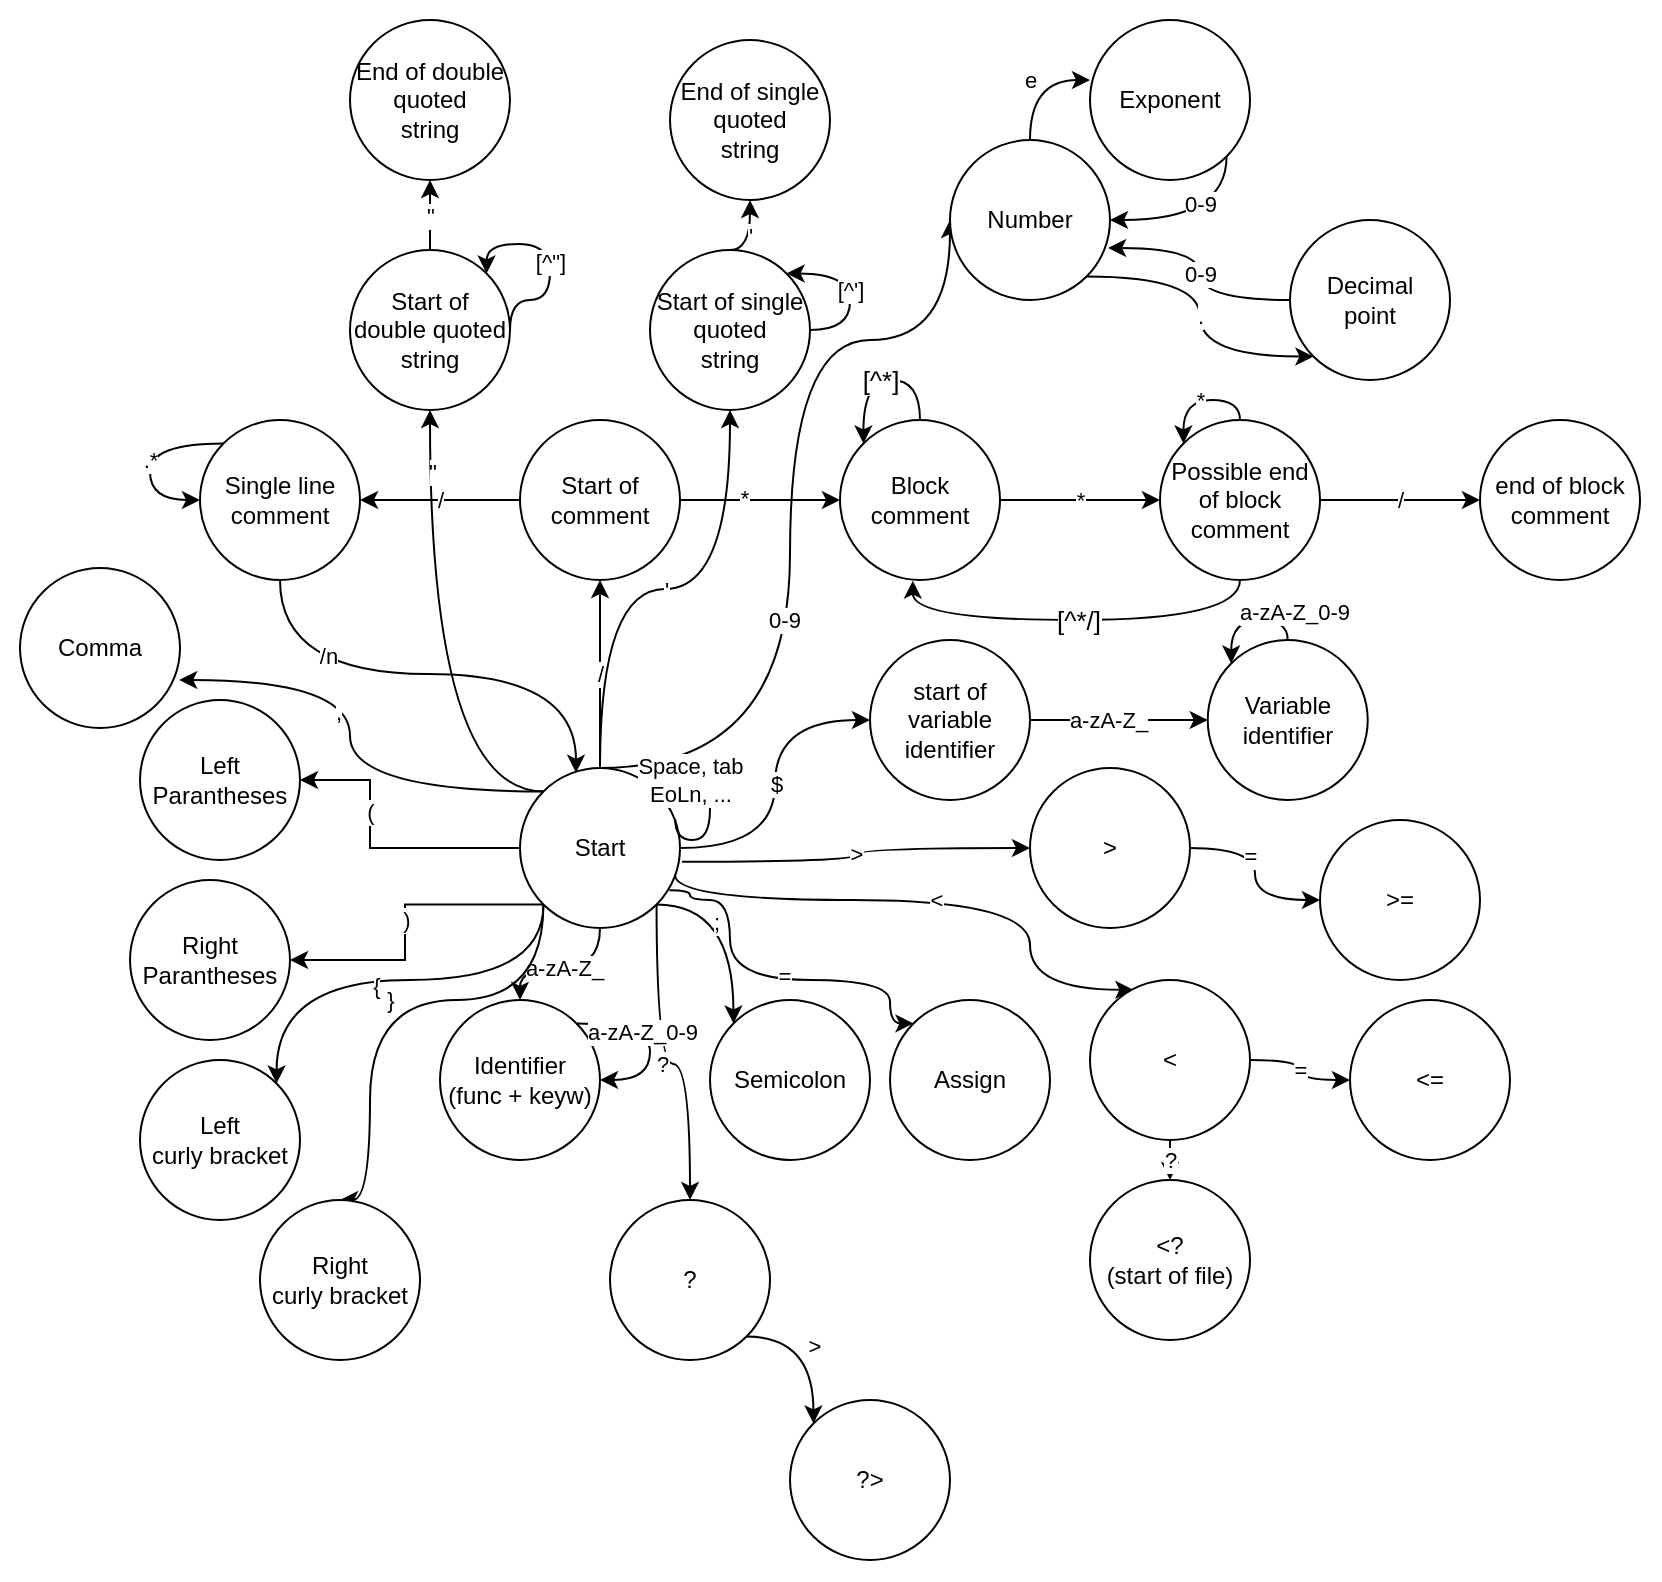 <mxfile version="20.4.1" type="device"><diagram id="K8s7-1--uxv-fnHp7gmI" name="Page-1"><mxGraphModel dx="828" dy="1275" grid="1" gridSize="10" guides="1" tooltips="1" connect="1" arrows="1" fold="1" page="1" pageScale="1" pageWidth="1169" pageHeight="827" math="0" shadow="0"><root><mxCell id="0"/><mxCell id="1" parent="0"/><mxCell id="2_jEiY1cNc98h6lgS8m1-4" value="/" style="edgeStyle=orthogonalEdgeStyle;rounded=0;orthogonalLoop=1;jettySize=auto;html=1;" parent="1" source="2_jEiY1cNc98h6lgS8m1-2" target="2_jEiY1cNc98h6lgS8m1-3" edge="1"><mxGeometry relative="1" as="geometry"/></mxCell><mxCell id="2_jEiY1cNc98h6lgS8m1-27" value="" style="edgeStyle=orthogonalEdgeStyle;orthogonalLoop=1;jettySize=auto;html=1;rounded=0;" parent="1" source="2_jEiY1cNc98h6lgS8m1-2" target="2_jEiY1cNc98h6lgS8m1-26" edge="1"><mxGeometry relative="1" as="geometry"><Array as="points"><mxPoint x="470" y="414"/></Array></mxGeometry></mxCell><mxCell id="2_jEiY1cNc98h6lgS8m1-33" value="(" style="edgeLabel;html=1;align=center;verticalAlign=middle;resizable=0;points=[];" parent="2_jEiY1cNc98h6lgS8m1-27" vertex="1" connectable="0"><mxGeometry x="0.299" relative="1" as="geometry"><mxPoint as="offset"/></mxGeometry></mxCell><mxCell id="2_jEiY1cNc98h6lgS8m1-32" value=")" style="edgeStyle=orthogonalEdgeStyle;rounded=0;orthogonalLoop=1;jettySize=auto;html=1;exitX=0;exitY=1;exitDx=0;exitDy=0;" parent="1" source="2_jEiY1cNc98h6lgS8m1-2" target="2_jEiY1cNc98h6lgS8m1-31" edge="1"><mxGeometry relative="1" as="geometry"/></mxCell><mxCell id="2_jEiY1cNc98h6lgS8m1-42" value="&lt;span style=&quot;color: rgb(0, 0, 0); font-family: Helvetica; font-size: 11px; font-style: normal; font-variant-ligatures: normal; font-variant-caps: normal; font-weight: 400; letter-spacing: normal; orphans: 2; text-align: center; text-indent: 0px; text-transform: none; widows: 2; word-spacing: 0px; -webkit-text-stroke-width: 0px; background-color: rgb(255, 255, 255); text-decoration-thickness: initial; text-decoration-style: initial; text-decoration-color: initial; float: none; display: inline !important;&quot;&gt;a-zA-Z_&lt;/span&gt;" style="edgeStyle=orthogonalEdgeStyle;orthogonalLoop=1;jettySize=auto;html=1;curved=1;" parent="1" source="2_jEiY1cNc98h6lgS8m1-2" target="2_jEiY1cNc98h6lgS8m1-41" edge="1"><mxGeometry relative="1" as="geometry"/></mxCell><mxCell id="2_jEiY1cNc98h6lgS8m1-45" value="$" style="edgeStyle=orthogonalEdgeStyle;curved=1;orthogonalLoop=1;jettySize=auto;html=1;" parent="1" source="2_jEiY1cNc98h6lgS8m1-2" target="2_jEiY1cNc98h6lgS8m1-44" edge="1"><mxGeometry relative="1" as="geometry"/></mxCell><mxCell id="2_jEiY1cNc98h6lgS8m1-61" style="edgeStyle=orthogonalEdgeStyle;curved=1;orthogonalLoop=1;jettySize=auto;html=1;exitX=1;exitY=1;exitDx=0;exitDy=0;entryX=0;entryY=0;entryDx=0;entryDy=0;" parent="1" source="2_jEiY1cNc98h6lgS8m1-2" target="2_jEiY1cNc98h6lgS8m1-59" edge="1"><mxGeometry relative="1" as="geometry"><mxPoint x="800" y="520" as="targetPoint"/></mxGeometry></mxCell><mxCell id="2_jEiY1cNc98h6lgS8m1-62" value=";" style="edgeLabel;html=1;align=center;verticalAlign=middle;resizable=0;points=[];" parent="2_jEiY1cNc98h6lgS8m1-61" vertex="1" connectable="0"><mxGeometry x="-0.393" y="-8" relative="1" as="geometry"><mxPoint as="offset"/></mxGeometry></mxCell><mxCell id="2_jEiY1cNc98h6lgS8m1-65" style="edgeStyle=orthogonalEdgeStyle;curved=1;orthogonalLoop=1;jettySize=auto;html=1;exitX=0;exitY=0;exitDx=0;exitDy=0;entryX=0.995;entryY=0.7;entryDx=0;entryDy=0;entryPerimeter=0;" parent="1" source="2_jEiY1cNc98h6lgS8m1-2" target="2_jEiY1cNc98h6lgS8m1-63" edge="1"><mxGeometry relative="1" as="geometry"><mxPoint x="470" y="360" as="targetPoint"/></mxGeometry></mxCell><mxCell id="2_jEiY1cNc98h6lgS8m1-66" value="," style="edgeLabel;html=1;align=center;verticalAlign=middle;resizable=0;points=[];" parent="2_jEiY1cNc98h6lgS8m1-65" vertex="1" connectable="0"><mxGeometry x="0.152" y="6" relative="1" as="geometry"><mxPoint as="offset"/></mxGeometry></mxCell><mxCell id="2_jEiY1cNc98h6lgS8m1-68" style="edgeStyle=orthogonalEdgeStyle;curved=1;orthogonalLoop=1;jettySize=auto;html=1;entryX=0;entryY=0;entryDx=0;entryDy=0;exitX=0.934;exitY=0.764;exitDx=0;exitDy=0;exitPerimeter=0;" parent="1" source="2_jEiY1cNc98h6lgS8m1-2" target="2_jEiY1cNc98h6lgS8m1-67" edge="1"><mxGeometry relative="1" as="geometry"><mxPoint x="630" y="430" as="sourcePoint"/><Array as="points"><mxPoint x="630" y="435"/><mxPoint x="630" y="440"/><mxPoint x="650" y="440"/><mxPoint x="650" y="480"/><mxPoint x="730" y="480"/><mxPoint x="730" y="502"/></Array></mxGeometry></mxCell><mxCell id="2_jEiY1cNc98h6lgS8m1-69" value="=" style="edgeLabel;html=1;align=center;verticalAlign=middle;resizable=0;points=[];" parent="2_jEiY1cNc98h6lgS8m1-68" vertex="1" connectable="0"><mxGeometry x="0.076" y="2" relative="1" as="geometry"><mxPoint as="offset"/></mxGeometry></mxCell><mxCell id="2_jEiY1cNc98h6lgS8m1-78" value="&amp;gt;" style="edgeStyle=orthogonalEdgeStyle;curved=1;orthogonalLoop=1;jettySize=auto;html=1;exitX=1.013;exitY=0.586;exitDx=0;exitDy=0;entryX=0;entryY=0.5;entryDx=0;entryDy=0;exitPerimeter=0;" parent="1" source="2_jEiY1cNc98h6lgS8m1-2" target="2_jEiY1cNc98h6lgS8m1-71" edge="1"><mxGeometry relative="1" as="geometry"/></mxCell><mxCell id="2_jEiY1cNc98h6lgS8m1-81" value="&amp;lt;" style="edgeStyle=orthogonalEdgeStyle;curved=1;orthogonalLoop=1;jettySize=auto;html=1;exitX=0.97;exitY=0.671;exitDx=0;exitDy=0;entryX=0.271;entryY=0.061;entryDx=0;entryDy=0;entryPerimeter=0;exitPerimeter=0;" parent="1" source="2_jEiY1cNc98h6lgS8m1-2" target="2_jEiY1cNc98h6lgS8m1-72" edge="1"><mxGeometry relative="1" as="geometry"><Array as="points"><mxPoint x="623" y="440"/><mxPoint x="800" y="440"/><mxPoint x="800" y="485"/></Array></mxGeometry></mxCell><mxCell id="QxwQ-Ij9cBtyDqMTzpEq-8" value="?" style="edgeStyle=orthogonalEdgeStyle;orthogonalLoop=1;jettySize=auto;html=1;exitX=1;exitY=1;exitDx=0;exitDy=0;entryX=0.5;entryY=0;entryDx=0;entryDy=0;curved=1;" edge="1" parent="1" source="2_jEiY1cNc98h6lgS8m1-2" target="QxwQ-Ij9cBtyDqMTzpEq-5"><mxGeometry relative="1" as="geometry"/></mxCell><mxCell id="QxwQ-Ij9cBtyDqMTzpEq-17" style="edgeStyle=orthogonalEdgeStyle;curved=1;orthogonalLoop=1;jettySize=auto;html=1;exitX=0;exitY=0;exitDx=0;exitDy=0;entryX=0.5;entryY=1;entryDx=0;entryDy=0;" edge="1" parent="1" source="2_jEiY1cNc98h6lgS8m1-2" target="QxwQ-Ij9cBtyDqMTzpEq-12"><mxGeometry relative="1" as="geometry"/></mxCell><mxCell id="QxwQ-Ij9cBtyDqMTzpEq-18" value="&quot;" style="edgeLabel;html=1;align=center;verticalAlign=middle;resizable=0;points=[];" vertex="1" connectable="0" parent="QxwQ-Ij9cBtyDqMTzpEq-17"><mxGeometry x="0.749" y="-1" relative="1" as="geometry"><mxPoint as="offset"/></mxGeometry></mxCell><mxCell id="QxwQ-Ij9cBtyDqMTzpEq-21" value="'" style="edgeStyle=orthogonalEdgeStyle;curved=1;orthogonalLoop=1;jettySize=auto;html=1;exitX=0.5;exitY=0;exitDx=0;exitDy=0;entryX=0.5;entryY=1;entryDx=0;entryDy=0;" edge="1" parent="1" source="2_jEiY1cNc98h6lgS8m1-2" target="QxwQ-Ij9cBtyDqMTzpEq-13"><mxGeometry relative="1" as="geometry"/></mxCell><mxCell id="QxwQ-Ij9cBtyDqMTzpEq-30" style="edgeStyle=orthogonalEdgeStyle;curved=1;orthogonalLoop=1;jettySize=auto;html=1;exitX=0;exitY=1;exitDx=0;exitDy=0;entryX=1;entryY=0;entryDx=0;entryDy=0;" edge="1" parent="1" source="2_jEiY1cNc98h6lgS8m1-2" target="QxwQ-Ij9cBtyDqMTzpEq-26"><mxGeometry relative="1" as="geometry"><Array as="points"><mxPoint x="557" y="480"/><mxPoint x="423" y="480"/></Array></mxGeometry></mxCell><mxCell id="QxwQ-Ij9cBtyDqMTzpEq-31" value="{" style="edgeLabel;html=1;align=center;verticalAlign=middle;resizable=0;points=[];" vertex="1" connectable="0" parent="QxwQ-Ij9cBtyDqMTzpEq-30"><mxGeometry x="0.09" y="3" relative="1" as="geometry"><mxPoint as="offset"/></mxGeometry></mxCell><mxCell id="QxwQ-Ij9cBtyDqMTzpEq-32" value="}" style="edgeStyle=orthogonalEdgeStyle;curved=1;orthogonalLoop=1;jettySize=auto;html=1;exitX=0;exitY=1;exitDx=0;exitDy=0;entryX=0.5;entryY=0;entryDx=0;entryDy=0;" edge="1" parent="1" source="2_jEiY1cNc98h6lgS8m1-2" target="QxwQ-Ij9cBtyDqMTzpEq-27"><mxGeometry relative="1" as="geometry"><Array as="points"><mxPoint x="557" y="490"/><mxPoint x="470" y="490"/><mxPoint x="470" y="590"/></Array></mxGeometry></mxCell><mxCell id="QxwQ-Ij9cBtyDqMTzpEq-36" style="edgeStyle=orthogonalEdgeStyle;curved=1;orthogonalLoop=1;jettySize=auto;html=1;exitX=0.5;exitY=0;exitDx=0;exitDy=0;entryX=0;entryY=0.5;entryDx=0;entryDy=0;" edge="1" parent="1" source="2_jEiY1cNc98h6lgS8m1-2" target="QxwQ-Ij9cBtyDqMTzpEq-33"><mxGeometry relative="1" as="geometry"><Array as="points"><mxPoint x="680" y="374"/><mxPoint x="680" y="160"/><mxPoint x="760" y="160"/></Array></mxGeometry></mxCell><mxCell id="QxwQ-Ij9cBtyDqMTzpEq-37" value="0-9" style="edgeLabel;html=1;align=center;verticalAlign=middle;resizable=0;points=[];" vertex="1" connectable="0" parent="QxwQ-Ij9cBtyDqMTzpEq-36"><mxGeometry x="-0.247" y="3" relative="1" as="geometry"><mxPoint as="offset"/></mxGeometry></mxCell><mxCell id="2_jEiY1cNc98h6lgS8m1-2" value="Start" style="ellipse;whiteSpace=wrap;html=1;aspect=fixed;" parent="1" vertex="1"><mxGeometry x="545" y="374" width="80" height="80" as="geometry"/></mxCell><mxCell id="2_jEiY1cNc98h6lgS8m1-9" value="/" style="edgeStyle=orthogonalEdgeStyle;curved=1;orthogonalLoop=1;jettySize=auto;html=1;" parent="1" source="2_jEiY1cNc98h6lgS8m1-3" target="2_jEiY1cNc98h6lgS8m1-8" edge="1"><mxGeometry relative="1" as="geometry"/></mxCell><mxCell id="2_jEiY1cNc98h6lgS8m1-13" value="" style="edgeStyle=orthogonalEdgeStyle;curved=1;orthogonalLoop=1;jettySize=auto;html=1;" parent="1" source="2_jEiY1cNc98h6lgS8m1-3" target="2_jEiY1cNc98h6lgS8m1-12" edge="1"><mxGeometry relative="1" as="geometry"/></mxCell><mxCell id="2_jEiY1cNc98h6lgS8m1-14" value="*" style="edgeLabel;html=1;align=center;verticalAlign=middle;resizable=0;points=[];" parent="2_jEiY1cNc98h6lgS8m1-13" vertex="1" connectable="0"><mxGeometry x="-0.204" y="1" relative="1" as="geometry"><mxPoint as="offset"/></mxGeometry></mxCell><mxCell id="2_jEiY1cNc98h6lgS8m1-3" value="Start of comment" style="ellipse;whiteSpace=wrap;html=1;aspect=fixed;" parent="1" vertex="1"><mxGeometry x="545" y="200" width="80" height="80" as="geometry"/></mxCell><mxCell id="2_jEiY1cNc98h6lgS8m1-6" value="Space, tab&lt;br&gt;EoLn, ..." style="edgeStyle=orthogonalEdgeStyle;curved=1;orthogonalLoop=1;jettySize=auto;html=1;exitX=0.97;exitY=0.32;exitDx=0;exitDy=0;exitPerimeter=0;entryX=0.79;entryY=0.065;entryDx=0;entryDy=0;entryPerimeter=0;" parent="1" source="2_jEiY1cNc98h6lgS8m1-2" target="2_jEiY1cNc98h6lgS8m1-2" edge="1"><mxGeometry x="0.518" y="1" relative="1" as="geometry"><mxPoint x="650" y="390" as="targetPoint"/><Array as="points"><mxPoint x="623" y="410"/><mxPoint x="640" y="410"/><mxPoint x="640" y="379"/></Array><mxPoint as="offset"/></mxGeometry></mxCell><mxCell id="2_jEiY1cNc98h6lgS8m1-22" style="edgeStyle=orthogonalEdgeStyle;orthogonalLoop=1;jettySize=auto;html=1;exitX=0.5;exitY=1;exitDx=0;exitDy=0;entryX=0.35;entryY=0.03;entryDx=0;entryDy=0;entryPerimeter=0;curved=1;" parent="1" source="2_jEiY1cNc98h6lgS8m1-8" target="2_jEiY1cNc98h6lgS8m1-2" edge="1"><mxGeometry relative="1" as="geometry"/></mxCell><mxCell id="2_jEiY1cNc98h6lgS8m1-23" value="/n" style="edgeLabel;html=1;align=center;verticalAlign=middle;resizable=0;points=[];" parent="2_jEiY1cNc98h6lgS8m1-22" vertex="1" connectable="0"><mxGeometry x="-0.42" y="9" relative="1" as="geometry"><mxPoint as="offset"/></mxGeometry></mxCell><mxCell id="2_jEiY1cNc98h6lgS8m1-8" value="Single line comment" style="ellipse;whiteSpace=wrap;html=1;aspect=fixed;fillStyle=solid;" parent="1" vertex="1"><mxGeometry x="385" y="200" width="80" height="80" as="geometry"/></mxCell><mxCell id="2_jEiY1cNc98h6lgS8m1-10" value=".*" style="edgeStyle=orthogonalEdgeStyle;curved=1;orthogonalLoop=1;jettySize=auto;html=1;exitX=0;exitY=0;exitDx=0;exitDy=0;entryX=0;entryY=0.5;entryDx=0;entryDy=0;" parent="1" source="2_jEiY1cNc98h6lgS8m1-8" target="2_jEiY1cNc98h6lgS8m1-8" edge="1"><mxGeometry relative="1" as="geometry"><Array as="points"><mxPoint x="360" y="212"/><mxPoint x="360" y="240"/></Array></mxGeometry></mxCell><mxCell id="2_jEiY1cNc98h6lgS8m1-17" value="*" style="edgeStyle=orthogonalEdgeStyle;curved=1;orthogonalLoop=1;jettySize=auto;html=1;" parent="1" source="2_jEiY1cNc98h6lgS8m1-12" target="2_jEiY1cNc98h6lgS8m1-16" edge="1"><mxGeometry relative="1" as="geometry"/></mxCell><mxCell id="2_jEiY1cNc98h6lgS8m1-12" value="Block comment" style="ellipse;whiteSpace=wrap;html=1;aspect=fixed;" parent="1" vertex="1"><mxGeometry x="705" y="200" width="80" height="80" as="geometry"/></mxCell><mxCell id="2_jEiY1cNc98h6lgS8m1-15" value="&lt;pre style=&quot;margin: 0px; padding: var(--su12); border: 0px; font-style: normal; font-variant-ligatures: normal; font-variant-caps: normal; font-variant-numeric: inherit; font-variant-east-asian: inherit; font-weight: 400; font-stretch: inherit; line-height: var(--lh-md); font-family: var(--ff-mono); font-size: var(--fs-body1); vertical-align: baseline; box-sizing: inherit; width: auto; max-height: 600px; overflow: auto; background-color: var(--highlight-bg); border-radius: var(--br-md); color: var(--highlight-color); overflow-wrap: normal; letter-spacing: normal; orphans: 2; text-align: left; text-indent: 0px; text-transform: none; widows: 2; word-spacing: 0px; -webkit-text-stroke-width: 0px; text-decoration-thickness: initial; text-decoration-style: initial; text-decoration-color: initial;&quot; class=&quot;default s-code-block&quot;&gt;&lt;code style=&quot;margin: 0px; padding: 0px; border: 0px; font-style: inherit; font-variant: inherit; font-weight: inherit; font-stretch: inherit; line-height: inherit; font-family: inherit; font-size: var(--fs-body1); vertical-align: baseline; box-sizing: inherit; background-color: transparent;&quot; class=&quot;hljs language-css&quot;&gt;&lt;span style=&quot;margin: 0px; padding: 0px; border: 0px; font-style: inherit; font-variant: inherit; font-weight: inherit; font-stretch: inherit; line-height: inherit; font-family: inherit; font-size: 13px; vertical-align: baseline; box-sizing: inherit; color: var(--highlight-variable);&quot; class=&quot;hljs-selector-attr&quot;&gt;[^*]&lt;/span&gt;&lt;/code&gt;&lt;/pre&gt;" style="edgeStyle=orthogonalEdgeStyle;curved=1;orthogonalLoop=1;jettySize=auto;html=1;exitX=0.5;exitY=0;exitDx=0;exitDy=0;entryX=0;entryY=0;entryDx=0;entryDy=0;" parent="1" source="2_jEiY1cNc98h6lgS8m1-12" target="2_jEiY1cNc98h6lgS8m1-12" edge="1"><mxGeometry relative="1" as="geometry"><Array as="points"><mxPoint x="745" y="180"/><mxPoint x="717" y="180"/></Array></mxGeometry></mxCell><mxCell id="2_jEiY1cNc98h6lgS8m1-18" value="&lt;pre style=&quot;color: var(--highlight-color); font-size: var(--fs-body1); font-style: normal; font-variant-ligatures: normal; font-variant-caps: normal; font-weight: 400; letter-spacing: normal; orphans: 2; text-indent: 0px; text-transform: none; widows: 2; word-spacing: 0px; -webkit-text-stroke-width: 0px; text-decoration-thickness: initial; text-decoration-style: initial; text-decoration-color: initial; margin: 0px; padding: var(--su12); border: 0px; font-variant-numeric: inherit; font-variant-east-asian: inherit; font-stretch: inherit; line-height: var(--lh-md); font-family: var(--ff-mono); vertical-align: baseline; box-sizing: inherit; width: auto; max-height: 600px; overflow: auto; background-color: var(--highlight-bg); border-radius: var(--br-md); overflow-wrap: normal; text-align: left;&quot; class=&quot;default s-code-block&quot;&gt;&lt;code style=&quot;margin: 0px; padding: 0px; border: 0px; font-style: inherit; font-variant: inherit; font-weight: inherit; font-stretch: inherit; line-height: inherit; font-family: inherit; font-size: var(--fs-body1); vertical-align: baseline; box-sizing: inherit; background-color: transparent;&quot; class=&quot;hljs language-css&quot;&gt;&lt;span style=&quot;margin: 0px; padding: 0px; border: 0px; font-style: inherit; font-variant: inherit; font-weight: inherit; font-stretch: inherit; line-height: inherit; font-family: inherit; font-size: 13px; vertical-align: baseline; box-sizing: inherit; color: var(--highlight-variable);&quot; class=&quot;hljs-selector-attr&quot;&gt;[^*/]&lt;/span&gt;&lt;/code&gt;&lt;/pre&gt;" style="edgeStyle=orthogonalEdgeStyle;curved=1;orthogonalLoop=1;jettySize=auto;html=1;exitX=0.5;exitY=1;exitDx=0;exitDy=0;entryX=0.455;entryY=1.004;entryDx=0;entryDy=0;entryPerimeter=0;" parent="1" source="2_jEiY1cNc98h6lgS8m1-16" target="2_jEiY1cNc98h6lgS8m1-12" edge="1"><mxGeometry relative="1" as="geometry"/></mxCell><mxCell id="2_jEiY1cNc98h6lgS8m1-20" value="/" style="edgeStyle=orthogonalEdgeStyle;curved=1;orthogonalLoop=1;jettySize=auto;html=1;" parent="1" source="2_jEiY1cNc98h6lgS8m1-16" target="2_jEiY1cNc98h6lgS8m1-19" edge="1"><mxGeometry relative="1" as="geometry"/></mxCell><mxCell id="2_jEiY1cNc98h6lgS8m1-16" value="Possible end of block comment" style="ellipse;whiteSpace=wrap;html=1;aspect=fixed;" parent="1" vertex="1"><mxGeometry x="865" y="200" width="80" height="80" as="geometry"/></mxCell><mxCell id="2_jEiY1cNc98h6lgS8m1-19" value="end of block comment" style="ellipse;whiteSpace=wrap;html=1;aspect=fixed;" parent="1" vertex="1"><mxGeometry x="1025" y="200" width="80" height="80" as="geometry"/></mxCell><mxCell id="2_jEiY1cNc98h6lgS8m1-21" value="*" style="edgeStyle=orthogonalEdgeStyle;curved=1;orthogonalLoop=1;jettySize=auto;html=1;exitX=0.5;exitY=0;exitDx=0;exitDy=0;entryX=0;entryY=0;entryDx=0;entryDy=0;" parent="1" source="2_jEiY1cNc98h6lgS8m1-16" target="2_jEiY1cNc98h6lgS8m1-16" edge="1"><mxGeometry relative="1" as="geometry"><Array as="points"><mxPoint x="905" y="190"/><mxPoint x="877" y="190"/></Array></mxGeometry></mxCell><mxCell id="2_jEiY1cNc98h6lgS8m1-24" value="" style="shape=image;html=1;verticalAlign=top;verticalLabelPosition=bottom;labelBackgroundColor=#ffffff;imageAspect=0;aspect=fixed;image=https://cdn4.iconfinder.com/data/icons/ionicons/512/icon-ios7-circle-outline-128.png;fillStyle=solid;" parent="1" vertex="1"><mxGeometry x="375" y="190" width="100" height="100" as="geometry"/></mxCell><mxCell id="2_jEiY1cNc98h6lgS8m1-25" value="" style="shape=image;html=1;verticalAlign=top;verticalLabelPosition=bottom;labelBackgroundColor=#ffffff;imageAspect=0;aspect=fixed;image=https://cdn4.iconfinder.com/data/icons/ionicons/512/icon-ios7-circle-outline-128.png;fillStyle=solid;" parent="1" vertex="1"><mxGeometry x="1015" y="190" width="100" height="100" as="geometry"/></mxCell><mxCell id="2_jEiY1cNc98h6lgS8m1-26" value="Left&lt;br&gt;Parantheses" style="ellipse;whiteSpace=wrap;html=1;aspect=fixed;" parent="1" vertex="1"><mxGeometry x="355" y="340" width="80" height="80" as="geometry"/></mxCell><mxCell id="2_jEiY1cNc98h6lgS8m1-28" value="" style="shape=image;html=1;verticalAlign=top;verticalLabelPosition=bottom;labelBackgroundColor=#ffffff;imageAspect=0;aspect=fixed;image=https://cdn4.iconfinder.com/data/icons/ionicons/512/icon-ios7-circle-outline-128.png;fillStyle=solid;" parent="1" vertex="1"><mxGeometry x="345" y="330" width="100" height="100" as="geometry"/></mxCell><mxCell id="2_jEiY1cNc98h6lgS8m1-31" value="Right&lt;br&gt;Parantheses" style="ellipse;whiteSpace=wrap;html=1;aspect=fixed;" parent="1" vertex="1"><mxGeometry x="350" y="430" width="80" height="80" as="geometry"/></mxCell><mxCell id="2_jEiY1cNc98h6lgS8m1-35" value="" style="shape=image;html=1;verticalAlign=top;verticalLabelPosition=bottom;labelBackgroundColor=#ffffff;imageAspect=0;aspect=fixed;image=https://cdn4.iconfinder.com/data/icons/ionicons/512/icon-ios7-circle-outline-128.png;fillStyle=solid;" parent="1" vertex="1"><mxGeometry x="340" y="420" width="100" height="100" as="geometry"/></mxCell><mxCell id="2_jEiY1cNc98h6lgS8m1-41" value="Identifier&lt;br&gt;(func + keyw)" style="ellipse;whiteSpace=wrap;html=1;aspect=fixed;" parent="1" vertex="1"><mxGeometry x="505" y="490" width="80" height="80" as="geometry"/></mxCell><mxCell id="2_jEiY1cNc98h6lgS8m1-49" value="&lt;span style=&quot;color: rgb(0, 0, 0); font-family: Helvetica; font-size: 11px; font-style: normal; font-variant-ligatures: normal; font-variant-caps: normal; font-weight: 400; letter-spacing: normal; orphans: 2; text-align: center; text-indent: 0px; text-transform: none; widows: 2; word-spacing: 0px; -webkit-text-stroke-width: 0px; background-color: rgb(255, 255, 255); text-decoration-thickness: initial; text-decoration-style: initial; text-decoration-color: initial; float: none; display: inline !important;&quot;&gt;a-zA-Z_&lt;/span&gt;" style="edgeStyle=orthogonalEdgeStyle;curved=1;orthogonalLoop=1;jettySize=auto;html=1;" parent="1" source="2_jEiY1cNc98h6lgS8m1-44" target="2_jEiY1cNc98h6lgS8m1-48" edge="1"><mxGeometry x="-0.125" relative="1" as="geometry"><mxPoint as="offset"/></mxGeometry></mxCell><mxCell id="2_jEiY1cNc98h6lgS8m1-54" value="&lt;span style=&quot;color: rgba(0, 0, 0, 0); font-family: monospace; font-size: 0px; text-align: start; background-color: rgb(248, 249, 250);&quot;&gt;%3CmxGraphModel%3E%3Croot%3E%3CmxCell%20id%3D%220%22%2F%3E%3CmxCell%20id%3D%221%22%20parent%3D%220%22%2F%3E%3CmxCell%20id%3D%222%22%20value%3D%22a-zA-Z_0-9%22%20style%3D%22edgeLabel%3Bhtml%3D1%3Balign%3Dcenter%3BverticalAlign%3Dmiddle%3Bresizable%3D0%3Bpoints%3D%5B%5D%3B%22%20vertex%3D%221%22%20connectable%3D%220%22%20parent%3D%221%22%3E%3CmxGeometry%20x%3D%22888.856%22%20y%3D%22374%22%20as%3D%22geometry%22%3E%3CmxPoint%20y%3D%22-14%22%20as%3D%22offset%22%2F%3E%3C%2FmxGeometry%3E%3C%2FmxCell%3E%3C%2Froot%3E%3C%2FmxGraphModel%3E&lt;/span&gt;" style="edgeLabel;html=1;align=center;verticalAlign=middle;resizable=0;points=[];" parent="2_jEiY1cNc98h6lgS8m1-49" vertex="1" connectable="0"><mxGeometry x="-0.146" y="2" relative="1" as="geometry"><mxPoint as="offset"/></mxGeometry></mxCell><mxCell id="2_jEiY1cNc98h6lgS8m1-44" value="start of variable&lt;br&gt;identifier" style="ellipse;whiteSpace=wrap;html=1;aspect=fixed;" parent="1" vertex="1"><mxGeometry x="720" y="310" width="80" height="80" as="geometry"/></mxCell><mxCell id="2_jEiY1cNc98h6lgS8m1-48" value="Variable&lt;br&gt;identifier" style="ellipse;whiteSpace=wrap;html=1;aspect=fixed;" parent="1" vertex="1"><mxGeometry x="888.86" y="310" width="80" height="80" as="geometry"/></mxCell><mxCell id="2_jEiY1cNc98h6lgS8m1-50" style="edgeStyle=orthogonalEdgeStyle;curved=1;orthogonalLoop=1;jettySize=auto;html=1;exitX=0.5;exitY=0;exitDx=0;exitDy=0;entryX=0;entryY=0;entryDx=0;entryDy=0;" parent="1" source="2_jEiY1cNc98h6lgS8m1-48" target="2_jEiY1cNc98h6lgS8m1-48" edge="1"><mxGeometry relative="1" as="geometry"><Array as="points"><mxPoint x="929" y="300"/><mxPoint x="901" y="300"/></Array></mxGeometry></mxCell><mxCell id="2_jEiY1cNc98h6lgS8m1-51" value="a-zA-Z_0-9" style="edgeLabel;html=1;align=center;verticalAlign=middle;resizable=0;points=[];" parent="1" vertex="1" connectable="0"><mxGeometry x="959.996" y="340" as="geometry"><mxPoint x="-28" y="-44" as="offset"/></mxGeometry></mxCell><mxCell id="2_jEiY1cNc98h6lgS8m1-52" value="" style="shape=image;html=1;verticalAlign=top;verticalLabelPosition=bottom;labelBackgroundColor=#ffffff;imageAspect=0;aspect=fixed;image=https://cdn4.iconfinder.com/data/icons/ionicons/512/icon-ios7-circle-outline-128.png;fillStyle=solid;" parent="1" vertex="1"><mxGeometry x="880" y="300" width="100" height="100" as="geometry"/></mxCell><mxCell id="2_jEiY1cNc98h6lgS8m1-53" value="" style="shape=image;html=1;verticalAlign=top;verticalLabelPosition=bottom;labelBackgroundColor=#ffffff;imageAspect=0;aspect=fixed;image=https://cdn4.iconfinder.com/data/icons/ionicons/512/icon-ios7-circle-outline-128.png;fillStyle=solid;" parent="1" vertex="1"><mxGeometry x="495" y="480" width="100" height="100" as="geometry"/></mxCell><mxCell id="2_jEiY1cNc98h6lgS8m1-55" style="edgeStyle=orthogonalEdgeStyle;curved=1;orthogonalLoop=1;jettySize=auto;html=1;exitX=1;exitY=0;exitDx=0;exitDy=0;entryX=1;entryY=0.5;entryDx=0;entryDy=0;" parent="1" source="2_jEiY1cNc98h6lgS8m1-41" target="2_jEiY1cNc98h6lgS8m1-41" edge="1"><mxGeometry relative="1" as="geometry"><Array as="points"><mxPoint x="610" y="502"/><mxPoint x="610" y="530"/></Array></mxGeometry></mxCell><mxCell id="2_jEiY1cNc98h6lgS8m1-57" value="a-zA-Z_0-9" style="edgeLabel;html=1;align=center;verticalAlign=middle;resizable=0;points=[];" parent="2_jEiY1cNc98h6lgS8m1-55" vertex="1" connectable="0"><mxGeometry x="-0.098" y="-4" relative="1" as="geometry"><mxPoint as="offset"/></mxGeometry></mxCell><mxCell id="2_jEiY1cNc98h6lgS8m1-59" value="Semicolon" style="ellipse;whiteSpace=wrap;html=1;aspect=fixed;" parent="1" vertex="1"><mxGeometry x="640" y="490" width="80" height="80" as="geometry"/></mxCell><mxCell id="2_jEiY1cNc98h6lgS8m1-60" value="" style="shape=image;html=1;verticalAlign=top;verticalLabelPosition=bottom;labelBackgroundColor=#ffffff;imageAspect=0;aspect=fixed;image=https://cdn4.iconfinder.com/data/icons/ionicons/512/icon-ios7-circle-outline-128.png;fillStyle=solid;" parent="1" vertex="1"><mxGeometry x="630" y="480" width="100" height="100" as="geometry"/></mxCell><mxCell id="2_jEiY1cNc98h6lgS8m1-63" value="Comma" style="ellipse;whiteSpace=wrap;html=1;aspect=fixed;" parent="1" vertex="1"><mxGeometry x="295" y="274" width="80" height="80" as="geometry"/></mxCell><mxCell id="2_jEiY1cNc98h6lgS8m1-64" value="" style="shape=image;html=1;verticalAlign=top;verticalLabelPosition=bottom;labelBackgroundColor=#ffffff;imageAspect=0;aspect=fixed;image=https://cdn4.iconfinder.com/data/icons/ionicons/512/icon-ios7-circle-outline-128.png;fillStyle=solid;" parent="1" vertex="1"><mxGeometry x="285" y="264" width="100" height="100" as="geometry"/></mxCell><mxCell id="2_jEiY1cNc98h6lgS8m1-67" value="Assign" style="ellipse;whiteSpace=wrap;html=1;aspect=fixed;" parent="1" vertex="1"><mxGeometry x="730" y="490" width="80" height="80" as="geometry"/></mxCell><mxCell id="2_jEiY1cNc98h6lgS8m1-70" value="" style="shape=image;html=1;verticalAlign=top;verticalLabelPosition=bottom;labelBackgroundColor=#ffffff;imageAspect=0;aspect=fixed;image=https://cdn4.iconfinder.com/data/icons/ionicons/512/icon-ios7-circle-outline-128.png;fillStyle=solid;" parent="1" vertex="1"><mxGeometry x="720" y="480" width="100" height="100" as="geometry"/></mxCell><mxCell id="2_jEiY1cNc98h6lgS8m1-76" style="edgeStyle=orthogonalEdgeStyle;curved=1;orthogonalLoop=1;jettySize=auto;html=1;exitX=1;exitY=0.5;exitDx=0;exitDy=0;entryX=0;entryY=0.5;entryDx=0;entryDy=0;" parent="1" source="2_jEiY1cNc98h6lgS8m1-71" target="2_jEiY1cNc98h6lgS8m1-73" edge="1"><mxGeometry relative="1" as="geometry"/></mxCell><mxCell id="2_jEiY1cNc98h6lgS8m1-77" value="=" style="edgeLabel;html=1;align=center;verticalAlign=middle;resizable=0;points=[];" parent="2_jEiY1cNc98h6lgS8m1-76" vertex="1" connectable="0"><mxGeometry x="-0.205" y="-3" relative="1" as="geometry"><mxPoint as="offset"/></mxGeometry></mxCell><mxCell id="2_jEiY1cNc98h6lgS8m1-71" value="&amp;gt;" style="ellipse;whiteSpace=wrap;html=1;aspect=fixed;" parent="1" vertex="1"><mxGeometry x="800" y="374" width="80" height="80" as="geometry"/></mxCell><mxCell id="2_jEiY1cNc98h6lgS8m1-75" value="=" style="edgeStyle=orthogonalEdgeStyle;curved=1;orthogonalLoop=1;jettySize=auto;html=1;exitX=1;exitY=0.5;exitDx=0;exitDy=0;entryX=0;entryY=0.5;entryDx=0;entryDy=0;" parent="1" source="2_jEiY1cNc98h6lgS8m1-72" target="2_jEiY1cNc98h6lgS8m1-74" edge="1"><mxGeometry relative="1" as="geometry"/></mxCell><mxCell id="QxwQ-Ij9cBtyDqMTzpEq-4" value="?" style="edgeStyle=orthogonalEdgeStyle;rounded=0;orthogonalLoop=1;jettySize=auto;html=1;exitX=0.5;exitY=1;exitDx=0;exitDy=0;entryX=0.5;entryY=0;entryDx=0;entryDy=0;" edge="1" parent="1" source="2_jEiY1cNc98h6lgS8m1-72" target="QxwQ-Ij9cBtyDqMTzpEq-1"><mxGeometry relative="1" as="geometry"/></mxCell><mxCell id="2_jEiY1cNc98h6lgS8m1-72" value="&amp;lt;" style="ellipse;whiteSpace=wrap;html=1;aspect=fixed;" parent="1" vertex="1"><mxGeometry x="830" y="480" width="80" height="80" as="geometry"/></mxCell><mxCell id="2_jEiY1cNc98h6lgS8m1-73" value="&amp;gt;=" style="ellipse;whiteSpace=wrap;html=1;aspect=fixed;" parent="1" vertex="1"><mxGeometry x="945" y="400" width="80" height="80" as="geometry"/></mxCell><mxCell id="2_jEiY1cNc98h6lgS8m1-74" value="&amp;lt;=" style="ellipse;whiteSpace=wrap;html=1;aspect=fixed;" parent="1" vertex="1"><mxGeometry x="960" y="490" width="80" height="80" as="geometry"/></mxCell><mxCell id="2_jEiY1cNc98h6lgS8m1-82" value="" style="shape=image;html=1;verticalAlign=top;verticalLabelPosition=bottom;labelBackgroundColor=#ffffff;imageAspect=0;aspect=fixed;image=https://cdn4.iconfinder.com/data/icons/ionicons/512/icon-ios7-circle-outline-128.png;fillStyle=solid;" parent="1" vertex="1"><mxGeometry x="820" y="470" width="100" height="100" as="geometry"/></mxCell><mxCell id="2_jEiY1cNc98h6lgS8m1-83" value="" style="shape=image;html=1;verticalAlign=top;verticalLabelPosition=bottom;labelBackgroundColor=#ffffff;imageAspect=0;aspect=fixed;image=https://cdn4.iconfinder.com/data/icons/ionicons/512/icon-ios7-circle-outline-128.png;fillStyle=solid;" parent="1" vertex="1"><mxGeometry x="790" y="364" width="100" height="100" as="geometry"/></mxCell><mxCell id="2_jEiY1cNc98h6lgS8m1-84" value="" style="shape=image;html=1;verticalAlign=top;verticalLabelPosition=bottom;labelBackgroundColor=#ffffff;imageAspect=0;aspect=fixed;image=https://cdn4.iconfinder.com/data/icons/ionicons/512/icon-ios7-circle-outline-128.png;fillStyle=solid;" parent="1" vertex="1"><mxGeometry x="950" y="480" width="100" height="100" as="geometry"/></mxCell><mxCell id="2_jEiY1cNc98h6lgS8m1-85" value="" style="shape=image;html=1;verticalAlign=top;verticalLabelPosition=bottom;labelBackgroundColor=#ffffff;imageAspect=0;aspect=fixed;image=https://cdn4.iconfinder.com/data/icons/ionicons/512/icon-ios7-circle-outline-128.png;fillStyle=solid;" parent="1" vertex="1"><mxGeometry x="935" y="390" width="100" height="100" as="geometry"/></mxCell><mxCell id="QxwQ-Ij9cBtyDqMTzpEq-1" value="&amp;lt;?&lt;br&gt;(start of file)" style="ellipse;whiteSpace=wrap;html=1;aspect=fixed;" vertex="1" parent="1"><mxGeometry x="830" y="580" width="80" height="80" as="geometry"/></mxCell><mxCell id="QxwQ-Ij9cBtyDqMTzpEq-2" value="" style="shape=image;html=1;verticalAlign=top;verticalLabelPosition=bottom;labelBackgroundColor=#ffffff;imageAspect=0;aspect=fixed;image=https://cdn4.iconfinder.com/data/icons/ionicons/512/icon-ios7-circle-outline-128.png;fillStyle=solid;" vertex="1" parent="1"><mxGeometry x="820" y="570" width="100" height="100" as="geometry"/></mxCell><mxCell id="QxwQ-Ij9cBtyDqMTzpEq-11" value="&amp;gt;" style="edgeStyle=orthogonalEdgeStyle;curved=1;orthogonalLoop=1;jettySize=auto;html=1;exitX=1;exitY=1;exitDx=0;exitDy=0;entryX=0;entryY=0;entryDx=0;entryDy=0;" edge="1" parent="1" source="QxwQ-Ij9cBtyDqMTzpEq-5" target="QxwQ-Ij9cBtyDqMTzpEq-6"><mxGeometry relative="1" as="geometry"/></mxCell><mxCell id="QxwQ-Ij9cBtyDqMTzpEq-5" value="?" style="ellipse;whiteSpace=wrap;html=1;aspect=fixed;" vertex="1" parent="1"><mxGeometry x="590" y="590" width="80" height="80" as="geometry"/></mxCell><mxCell id="QxwQ-Ij9cBtyDqMTzpEq-6" value="?&amp;gt;" style="ellipse;whiteSpace=wrap;html=1;aspect=fixed;" vertex="1" parent="1"><mxGeometry x="680" y="690" width="80" height="80" as="geometry"/></mxCell><mxCell id="QxwQ-Ij9cBtyDqMTzpEq-7" value="" style="shape=image;html=1;verticalAlign=top;verticalLabelPosition=bottom;labelBackgroundColor=#ffffff;imageAspect=0;aspect=fixed;image=https://cdn4.iconfinder.com/data/icons/ionicons/512/icon-ios7-circle-outline-128.png;fillStyle=solid;" vertex="1" parent="1"><mxGeometry x="670" y="680" width="100" height="100" as="geometry"/></mxCell><mxCell id="QxwQ-Ij9cBtyDqMTzpEq-20" value="&quot;" style="edgeStyle=orthogonalEdgeStyle;curved=1;orthogonalLoop=1;jettySize=auto;html=1;exitX=0.5;exitY=0;exitDx=0;exitDy=0;entryX=0.5;entryY=1;entryDx=0;entryDy=0;" edge="1" parent="1" source="QxwQ-Ij9cBtyDqMTzpEq-12" target="QxwQ-Ij9cBtyDqMTzpEq-14"><mxGeometry relative="1" as="geometry"/></mxCell><mxCell id="QxwQ-Ij9cBtyDqMTzpEq-12" value="Start of double quoted&lt;br&gt;string" style="ellipse;whiteSpace=wrap;html=1;aspect=fixed;" vertex="1" parent="1"><mxGeometry x="460" y="115" width="80" height="80" as="geometry"/></mxCell><mxCell id="QxwQ-Ij9cBtyDqMTzpEq-22" value="[^']" style="edgeStyle=orthogonalEdgeStyle;curved=1;orthogonalLoop=1;jettySize=auto;html=1;exitX=1;exitY=0.5;exitDx=0;exitDy=0;entryX=1;entryY=0;entryDx=0;entryDy=0;" edge="1" parent="1" source="QxwQ-Ij9cBtyDqMTzpEq-13" target="QxwQ-Ij9cBtyDqMTzpEq-13"><mxGeometry relative="1" as="geometry"><mxPoint x="710" y="140" as="targetPoint"/><Array as="points"><mxPoint x="710" y="155"/><mxPoint x="710" y="127"/></Array></mxGeometry></mxCell><mxCell id="QxwQ-Ij9cBtyDqMTzpEq-23" value="'" style="edgeStyle=orthogonalEdgeStyle;curved=1;orthogonalLoop=1;jettySize=auto;html=1;exitX=0.5;exitY=0;exitDx=0;exitDy=0;entryX=0.5;entryY=1;entryDx=0;entryDy=0;" edge="1" parent="1" source="QxwQ-Ij9cBtyDqMTzpEq-13" target="QxwQ-Ij9cBtyDqMTzpEq-15"><mxGeometry relative="1" as="geometry"/></mxCell><mxCell id="QxwQ-Ij9cBtyDqMTzpEq-13" value="Start of single quoted&lt;br&gt;string" style="ellipse;whiteSpace=wrap;html=1;aspect=fixed;" vertex="1" parent="1"><mxGeometry x="610" y="115" width="80" height="80" as="geometry"/></mxCell><mxCell id="QxwQ-Ij9cBtyDqMTzpEq-14" value="End of double quoted&lt;br&gt;string" style="ellipse;whiteSpace=wrap;html=1;aspect=fixed;" vertex="1" parent="1"><mxGeometry x="460" width="80" height="80" as="geometry"/></mxCell><mxCell id="QxwQ-Ij9cBtyDqMTzpEq-15" value="End of single quoted&lt;br&gt;string" style="ellipse;whiteSpace=wrap;html=1;aspect=fixed;" vertex="1" parent="1"><mxGeometry x="620" y="10" width="80" height="80" as="geometry"/></mxCell><mxCell id="QxwQ-Ij9cBtyDqMTzpEq-19" value="[^&quot;]" style="edgeStyle=orthogonalEdgeStyle;curved=1;orthogonalLoop=1;jettySize=auto;html=1;exitX=1;exitY=0.5;exitDx=0;exitDy=0;entryX=1;entryY=0;entryDx=0;entryDy=0;" edge="1" parent="1" source="QxwQ-Ij9cBtyDqMTzpEq-12" target="QxwQ-Ij9cBtyDqMTzpEq-12"><mxGeometry relative="1" as="geometry"><Array as="points"><mxPoint x="560" y="140"/><mxPoint x="560" y="112"/></Array></mxGeometry></mxCell><mxCell id="QxwQ-Ij9cBtyDqMTzpEq-24" value="" style="shape=image;html=1;verticalAlign=top;verticalLabelPosition=bottom;labelBackgroundColor=#ffffff;imageAspect=0;aspect=fixed;image=https://cdn4.iconfinder.com/data/icons/ionicons/512/icon-ios7-circle-outline-128.png;fillStyle=solid;" vertex="1" parent="1"><mxGeometry x="450" y="-10" width="100" height="100" as="geometry"/></mxCell><mxCell id="QxwQ-Ij9cBtyDqMTzpEq-25" value="" style="shape=image;html=1;verticalAlign=top;verticalLabelPosition=bottom;labelBackgroundColor=#ffffff;imageAspect=0;aspect=fixed;image=https://cdn4.iconfinder.com/data/icons/ionicons/512/icon-ios7-circle-outline-128.png;fillStyle=solid;" vertex="1" parent="1"><mxGeometry x="610" width="100" height="100" as="geometry"/></mxCell><mxCell id="QxwQ-Ij9cBtyDqMTzpEq-26" value="Left&lt;br&gt;curly bracket" style="ellipse;whiteSpace=wrap;html=1;aspect=fixed;" vertex="1" parent="1"><mxGeometry x="355" y="520" width="80" height="80" as="geometry"/></mxCell><mxCell id="QxwQ-Ij9cBtyDqMTzpEq-27" value="Right&lt;br&gt;curly bracket" style="ellipse;whiteSpace=wrap;html=1;aspect=fixed;" vertex="1" parent="1"><mxGeometry x="415" y="590" width="80" height="80" as="geometry"/></mxCell><mxCell id="QxwQ-Ij9cBtyDqMTzpEq-28" value="" style="shape=image;html=1;verticalAlign=top;verticalLabelPosition=bottom;labelBackgroundColor=#ffffff;imageAspect=0;aspect=fixed;image=https://cdn4.iconfinder.com/data/icons/ionicons/512/icon-ios7-circle-outline-128.png;fillStyle=solid;" vertex="1" parent="1"><mxGeometry x="345" y="510" width="100" height="100" as="geometry"/></mxCell><mxCell id="QxwQ-Ij9cBtyDqMTzpEq-29" value="" style="shape=image;html=1;verticalAlign=top;verticalLabelPosition=bottom;labelBackgroundColor=#ffffff;imageAspect=0;aspect=fixed;image=https://cdn4.iconfinder.com/data/icons/ionicons/512/icon-ios7-circle-outline-128.png;fillStyle=solid;" vertex="1" parent="1"><mxGeometry x="405" y="580" width="100" height="100" as="geometry"/></mxCell><mxCell id="QxwQ-Ij9cBtyDqMTzpEq-39" value="e" style="edgeStyle=orthogonalEdgeStyle;curved=1;orthogonalLoop=1;jettySize=auto;html=1;exitX=0.5;exitY=0;exitDx=0;exitDy=0;entryX=0;entryY=0.375;entryDx=0;entryDy=0;entryPerimeter=0;" edge="1" parent="1" source="QxwQ-Ij9cBtyDqMTzpEq-33" target="QxwQ-Ij9cBtyDqMTzpEq-34"><mxGeometry relative="1" as="geometry"/></mxCell><mxCell id="QxwQ-Ij9cBtyDqMTzpEq-40" value="." style="edgeStyle=orthogonalEdgeStyle;curved=1;orthogonalLoop=1;jettySize=auto;html=1;exitX=1;exitY=1;exitDx=0;exitDy=0;entryX=0;entryY=1;entryDx=0;entryDy=0;" edge="1" parent="1" source="QxwQ-Ij9cBtyDqMTzpEq-33" target="QxwQ-Ij9cBtyDqMTzpEq-35"><mxGeometry relative="1" as="geometry"/></mxCell><mxCell id="QxwQ-Ij9cBtyDqMTzpEq-33" value="Number" style="ellipse;whiteSpace=wrap;html=1;aspect=fixed;" vertex="1" parent="1"><mxGeometry x="760" y="60" width="80" height="80" as="geometry"/></mxCell><mxCell id="QxwQ-Ij9cBtyDqMTzpEq-41" style="edgeStyle=orthogonalEdgeStyle;curved=1;orthogonalLoop=1;jettySize=auto;html=1;exitX=1;exitY=1;exitDx=0;exitDy=0;entryX=1;entryY=0.5;entryDx=0;entryDy=0;" edge="1" parent="1" source="QxwQ-Ij9cBtyDqMTzpEq-34" target="QxwQ-Ij9cBtyDqMTzpEq-33"><mxGeometry relative="1" as="geometry"/></mxCell><mxCell id="QxwQ-Ij9cBtyDqMTzpEq-42" value="0-9" style="edgeLabel;html=1;align=center;verticalAlign=middle;resizable=0;points=[];" vertex="1" connectable="0" parent="QxwQ-Ij9cBtyDqMTzpEq-41"><mxGeometry x="0.0" y="-8" relative="1" as="geometry"><mxPoint as="offset"/></mxGeometry></mxCell><mxCell id="QxwQ-Ij9cBtyDqMTzpEq-34" value="Exponent" style="ellipse;whiteSpace=wrap;html=1;aspect=fixed;" vertex="1" parent="1"><mxGeometry x="830" width="80" height="80" as="geometry"/></mxCell><mxCell id="QxwQ-Ij9cBtyDqMTzpEq-43" value="0-9" style="edgeStyle=orthogonalEdgeStyle;curved=1;orthogonalLoop=1;jettySize=auto;html=1;exitX=0;exitY=0.5;exitDx=0;exitDy=0;entryX=0.988;entryY=0.675;entryDx=0;entryDy=0;entryPerimeter=0;" edge="1" parent="1" source="QxwQ-Ij9cBtyDqMTzpEq-35" target="QxwQ-Ij9cBtyDqMTzpEq-33"><mxGeometry relative="1" as="geometry"/></mxCell><mxCell id="QxwQ-Ij9cBtyDqMTzpEq-35" value="Decimal&lt;br&gt;point" style="ellipse;whiteSpace=wrap;html=1;aspect=fixed;" vertex="1" parent="1"><mxGeometry x="930" y="100" width="80" height="80" as="geometry"/></mxCell><mxCell id="QxwQ-Ij9cBtyDqMTzpEq-38" value="" style="shape=image;html=1;verticalAlign=top;verticalLabelPosition=bottom;labelBackgroundColor=#ffffff;imageAspect=0;aspect=fixed;image=https://cdn4.iconfinder.com/data/icons/ionicons/512/icon-ios7-circle-outline-128.png;fillStyle=solid;" vertex="1" parent="1"><mxGeometry x="750" y="50" width="100" height="100" as="geometry"/></mxCell><mxCell id="QxwQ-Ij9cBtyDqMTzpEq-44" value="" style="shape=image;html=1;verticalAlign=top;verticalLabelPosition=bottom;labelBackgroundColor=#ffffff;imageAspect=0;aspect=fixed;image=https://cdn4.iconfinder.com/data/icons/ionicons/512/icon-ios7-circle-outline-128.png;fillStyle=solid;" vertex="1" parent="1"><mxGeometry x="580" y="580" width="100" height="100" as="geometry"/></mxCell></root></mxGraphModel></diagram></mxfile>